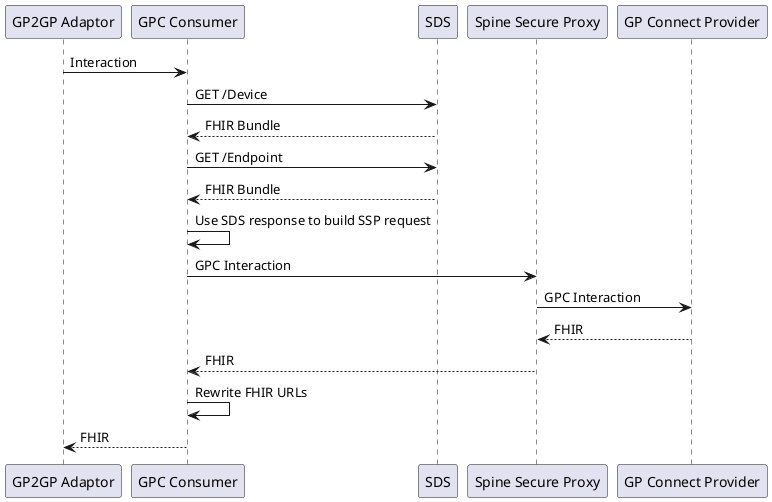 @startuml
participant "GP2GP Adaptor" as gp2gp
participant "GPC Consumer" as consumer
participant "SDS" as sds
participant "Spine Secure Proxy" as ssp
participant "GP Connect Provider" as provider

gp2gp -> consumer: Interaction
consumer -> sds: GET /Device
sds --> consumer: FHIR Bundle
consumer -> sds: GET /Endpoint
sds --> consumer: FHIR Bundle
consumer -> consumer: Use SDS response to build SSP request
consumer -> ssp: GPC Interaction
ssp -> provider: GPC Interaction
provider --> ssp: FHIR
ssp --> consumer: FHIR
consumer -> consumer: Rewrite FHIR URLs
consumer --> gp2gp: FHIR

@enduml